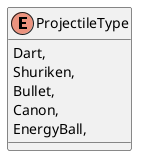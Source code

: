 @startuml
enum ProjectileType {
    Dart,
    Shuriken,
    Bullet,
    Canon,
    EnergyBall,
}
@enduml
